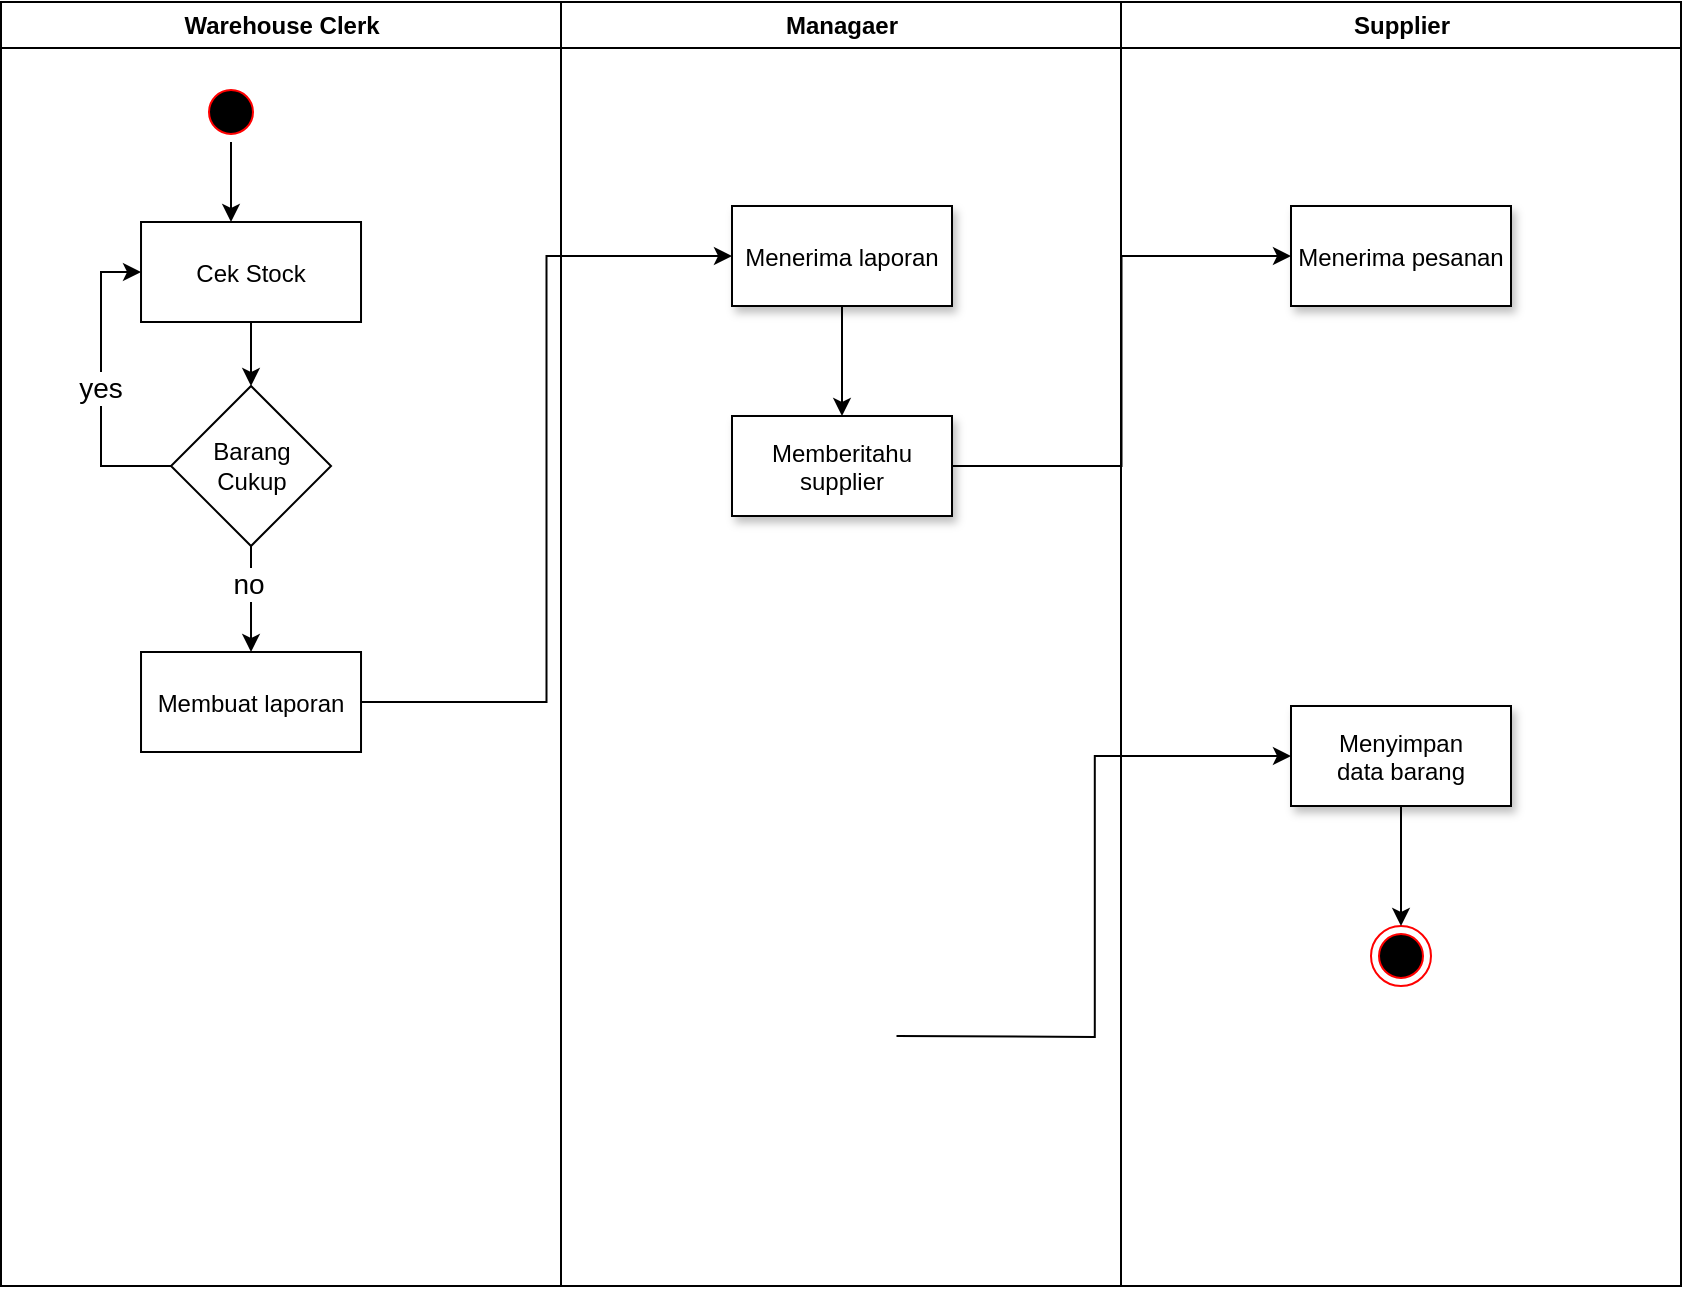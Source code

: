<mxfile version="14.6.11" type="device"><diagram name="Page-1" id="e7e014a7-5840-1c2e-5031-d8a46d1fe8dd"><mxGraphModel dx="616" dy="415" grid="1" gridSize="10" guides="1" tooltips="1" connect="1" arrows="1" fold="1" page="1" pageScale="1" pageWidth="1169" pageHeight="826" background="#ffffff" math="0" shadow="0"><root><mxCell id="0"/><mxCell id="1" parent="0"/><mxCell id="2" value="Warehouse Clerk" style="swimlane;whiteSpace=wrap" parent="1" vertex="1"><mxGeometry x="164.5" y="128" width="280" height="642" as="geometry"/></mxCell><mxCell id="u17SakBeNZCGdowYW3YH-48" style="edgeStyle=orthogonalEdgeStyle;rounded=0;orthogonalLoop=1;jettySize=auto;html=1;entryX=0.5;entryY=0;entryDx=0;entryDy=0;" edge="1" parent="2" source="5"><mxGeometry relative="1" as="geometry"><mxPoint x="115" y="110" as="targetPoint"/></mxGeometry></mxCell><mxCell id="5" value="" style="ellipse;shape=startState;fillColor=#000000;strokeColor=#ff0000;" parent="2" vertex="1"><mxGeometry x="100" y="40" width="30" height="30" as="geometry"/></mxCell><mxCell id="u17SakBeNZCGdowYW3YH-64" value="Cek Stock" style="" vertex="1" parent="2"><mxGeometry x="70.01" y="110" width="110" height="50" as="geometry"/></mxCell><mxCell id="u17SakBeNZCGdowYW3YH-65" style="edgeStyle=orthogonalEdgeStyle;rounded=0;orthogonalLoop=1;jettySize=auto;html=1;exitX=0;exitY=0.5;exitDx=0;exitDy=0;entryX=0;entryY=0.5;entryDx=0;entryDy=0;" edge="1" parent="2" source="u17SakBeNZCGdowYW3YH-69" target="u17SakBeNZCGdowYW3YH-64"><mxGeometry relative="1" as="geometry"><Array as="points"><mxPoint x="50.01" y="232"/><mxPoint x="50.01" y="135"/></Array></mxGeometry></mxCell><mxCell id="u17SakBeNZCGdowYW3YH-66" value="&lt;font style=&quot;font-size: 14px&quot;&gt;yes&lt;/font&gt;" style="edgeLabel;html=1;align=center;verticalAlign=middle;resizable=0;points=[];" vertex="1" connectable="0" parent="u17SakBeNZCGdowYW3YH-65"><mxGeometry x="-0.022" y="1" relative="1" as="geometry"><mxPoint as="offset"/></mxGeometry></mxCell><mxCell id="u17SakBeNZCGdowYW3YH-67" style="edgeStyle=orthogonalEdgeStyle;rounded=0;orthogonalLoop=1;jettySize=auto;html=1;entryX=0.5;entryY=0;entryDx=0;entryDy=0;" edge="1" parent="2" source="u17SakBeNZCGdowYW3YH-69"><mxGeometry relative="1" as="geometry"><Array as="points"><mxPoint x="125.01" y="292"/><mxPoint x="125.01" y="292"/></Array><mxPoint x="125.01" y="325" as="targetPoint"/></mxGeometry></mxCell><mxCell id="u17SakBeNZCGdowYW3YH-68" value="&lt;font style=&quot;font-size: 14px&quot;&gt;no&lt;/font&gt;" style="edgeLabel;html=1;align=center;verticalAlign=middle;resizable=0;points=[];" vertex="1" connectable="0" parent="u17SakBeNZCGdowYW3YH-67"><mxGeometry x="-0.284" y="-2" relative="1" as="geometry"><mxPoint as="offset"/></mxGeometry></mxCell><mxCell id="u17SakBeNZCGdowYW3YH-69" value="Barang&lt;br&gt;Cukup" style="rhombus;whiteSpace=wrap;html=1;" vertex="1" parent="2"><mxGeometry x="85.01" y="192" width="80" height="80" as="geometry"/></mxCell><mxCell id="u17SakBeNZCGdowYW3YH-63" style="edgeStyle=orthogonalEdgeStyle;rounded=0;orthogonalLoop=1;jettySize=auto;html=1;entryX=0.5;entryY=0;entryDx=0;entryDy=0;" edge="1" parent="2" source="u17SakBeNZCGdowYW3YH-64" target="u17SakBeNZCGdowYW3YH-69"><mxGeometry relative="1" as="geometry"/></mxCell><mxCell id="u17SakBeNZCGdowYW3YH-70" value="Membuat laporan" style="" vertex="1" parent="2"><mxGeometry x="70.01" y="325" width="110" height="50" as="geometry"/></mxCell><mxCell id="3" value="Managaer" style="swimlane;whiteSpace=wrap" parent="1" vertex="1"><mxGeometry x="444.5" y="128" width="280" height="642" as="geometry"/></mxCell><mxCell id="u17SakBeNZCGdowYW3YH-75" style="edgeStyle=orthogonalEdgeStyle;rounded=0;orthogonalLoop=1;jettySize=auto;html=1;" edge="1" parent="3" source="u17SakBeNZCGdowYW3YH-49" target="u17SakBeNZCGdowYW3YH-74"><mxGeometry relative="1" as="geometry"/></mxCell><mxCell id="u17SakBeNZCGdowYW3YH-49" value="Menerima laporan" style="shadow=1;" vertex="1" parent="3"><mxGeometry x="85.5" y="102" width="110" height="50" as="geometry"/></mxCell><mxCell id="u17SakBeNZCGdowYW3YH-74" value="Memberitahu &#10;supplier" style="shadow=1;" vertex="1" parent="3"><mxGeometry x="85.5" y="207" width="110" height="50" as="geometry"/></mxCell><mxCell id="4" value="Supplier" style="swimlane;whiteSpace=wrap" parent="1" vertex="1"><mxGeometry x="724.5" y="128" width="280" height="642" as="geometry"/></mxCell><mxCell id="u17SakBeNZCGdowYW3YH-54" value="Menyimpan&#10;data barang" style="shadow=1;" vertex="1" parent="4"><mxGeometry x="85" y="352" width="110" height="50" as="geometry"/></mxCell><mxCell id="38" value="" style="ellipse;shape=endState;fillColor=#000000;strokeColor=#ff0000" parent="4" vertex="1"><mxGeometry x="125" y="462" width="30" height="30" as="geometry"/></mxCell><mxCell id="u17SakBeNZCGdowYW3YH-58" style="edgeStyle=orthogonalEdgeStyle;rounded=0;orthogonalLoop=1;jettySize=auto;html=1;entryX=0.5;entryY=0;entryDx=0;entryDy=0;" edge="1" parent="4" source="u17SakBeNZCGdowYW3YH-54" target="38"><mxGeometry relative="1" as="geometry"/></mxCell><mxCell id="u17SakBeNZCGdowYW3YH-72" value="Menerima pesanan" style="shadow=1;" vertex="1" parent="4"><mxGeometry x="85" y="102" width="110" height="50" as="geometry"/></mxCell><mxCell id="u17SakBeNZCGdowYW3YH-55" style="edgeStyle=orthogonalEdgeStyle;rounded=0;orthogonalLoop=1;jettySize=auto;html=1;entryX=0;entryY=0.5;entryDx=0;entryDy=0;" edge="1" parent="1" target="u17SakBeNZCGdowYW3YH-54"><mxGeometry relative="1" as="geometry"><mxPoint x="612.25" y="645" as="sourcePoint"/></mxGeometry></mxCell><mxCell id="u17SakBeNZCGdowYW3YH-71" style="edgeStyle=orthogonalEdgeStyle;rounded=0;orthogonalLoop=1;jettySize=auto;html=1;entryX=0;entryY=0.5;entryDx=0;entryDy=0;" edge="1" parent="1" source="u17SakBeNZCGdowYW3YH-70" target="u17SakBeNZCGdowYW3YH-49"><mxGeometry relative="1" as="geometry"/></mxCell><mxCell id="u17SakBeNZCGdowYW3YH-76" style="edgeStyle=orthogonalEdgeStyle;rounded=0;orthogonalLoop=1;jettySize=auto;html=1;entryX=0;entryY=0.5;entryDx=0;entryDy=0;" edge="1" parent="1" source="u17SakBeNZCGdowYW3YH-74" target="u17SakBeNZCGdowYW3YH-72"><mxGeometry relative="1" as="geometry"/></mxCell></root></mxGraphModel></diagram></mxfile>